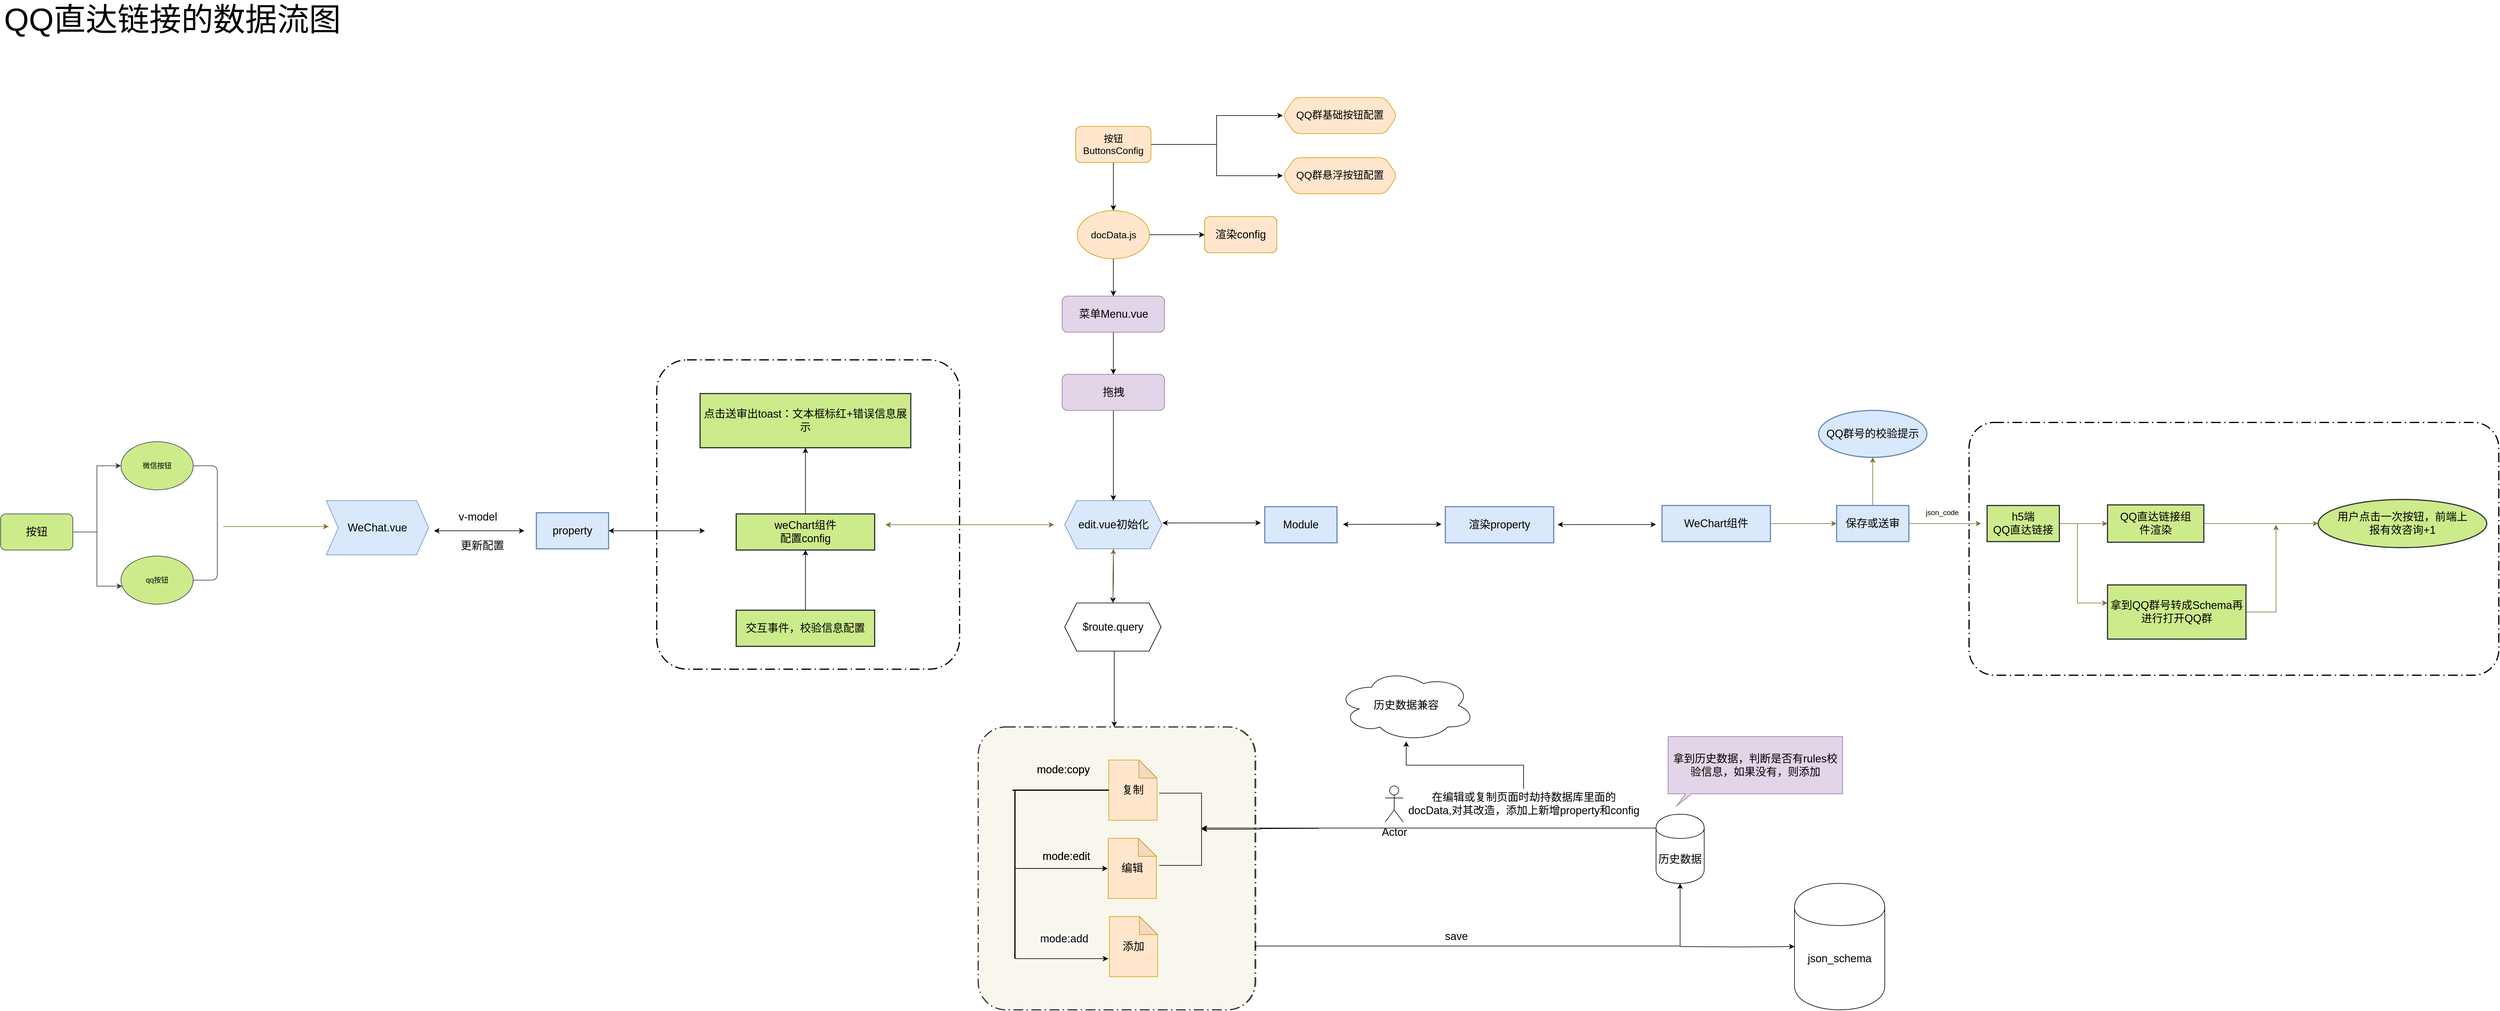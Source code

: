 <mxfile version="14.2.9" type="github">
  <diagram id="C5RBs43oDa-KdzZeNtuy" name="Page-1">
    <mxGraphModel dx="4188" dy="1780" grid="1" gridSize="10" guides="1" tooltips="1" connect="1" arrows="1" fold="1" page="1" pageScale="1" pageWidth="827" pageHeight="1169" math="0" shadow="0">
      <root>
        <mxCell id="WIyWlLk6GJQsqaUBKTNV-0" />
        <mxCell id="WIyWlLk6GJQsqaUBKTNV-1" parent="WIyWlLk6GJQsqaUBKTNV-0" />
        <mxCell id="8bZSMwI0g8y9zJHtoblz-170" value="" style="rounded=1;arcSize=10;dashed=1;dashPattern=8 3 1 3;strokeWidth=2;fontSize=18;fillColor=none;" vertex="1" parent="WIyWlLk6GJQsqaUBKTNV-1">
          <mxGeometry x="2060" y="780" width="880" height="420" as="geometry" />
        </mxCell>
        <mxCell id="8bZSMwI0g8y9zJHtoblz-149" value="" style="rounded=1;arcSize=10;dashed=1;dashPattern=8 3 1 3;strokeWidth=2;fontSize=18;fillColor=none;" vertex="1" parent="WIyWlLk6GJQsqaUBKTNV-1">
          <mxGeometry x="-120" y="676" width="503.06" height="514" as="geometry" />
        </mxCell>
        <mxCell id="8bZSMwI0g8y9zJHtoblz-0" value="" style="rounded=1;arcSize=10;dashed=1;strokeColor=#666666;fillColor=#f5f5f5;dashPattern=8 3 1 3;strokeWidth=2;fontSize=18;fontColor=#333333;" vertex="1" parent="WIyWlLk6GJQsqaUBKTNV-1">
          <mxGeometry x="415" y="1286" width="460" height="470" as="geometry" />
        </mxCell>
        <mxCell id="8bZSMwI0g8y9zJHtoblz-2" value="" style="edgeStyle=orthogonalEdgeStyle;rounded=0;orthogonalLoop=1;jettySize=auto;html=1;" edge="1" parent="WIyWlLk6GJQsqaUBKTNV-1" source="8bZSMwI0g8y9zJHtoblz-7" target="8bZSMwI0g8y9zJHtoblz-33">
          <mxGeometry relative="1" as="geometry" />
        </mxCell>
        <mxCell id="8bZSMwI0g8y9zJHtoblz-3" value="" style="edgeStyle=orthogonalEdgeStyle;rounded=0;orthogonalLoop=1;jettySize=auto;html=1;" edge="1" parent="WIyWlLk6GJQsqaUBKTNV-1" source="8bZSMwI0g8y9zJHtoblz-8" target="8bZSMwI0g8y9zJHtoblz-34">
          <mxGeometry relative="1" as="geometry" />
        </mxCell>
        <mxCell id="8bZSMwI0g8y9zJHtoblz-4" value="" style="rounded=1;arcSize=10;dashed=1;strokeColor=#36393d;fillColor=#f9f7ed;dashPattern=8 3 1 3;strokeWidth=2;fontSize=18;" vertex="1" parent="WIyWlLk6GJQsqaUBKTNV-1">
          <mxGeometry x="414" y="1286" width="460" height="470" as="geometry" />
        </mxCell>
        <mxCell id="8bZSMwI0g8y9zJHtoblz-5" value="" style="edgeStyle=orthogonalEdgeStyle;rounded=0;orthogonalLoop=1;jettySize=auto;html=1;fontSize=18;" edge="1" parent="WIyWlLk6GJQsqaUBKTNV-1" source="8bZSMwI0g8y9zJHtoblz-7" target="8bZSMwI0g8y9zJHtoblz-72">
          <mxGeometry relative="1" as="geometry" />
        </mxCell>
        <mxCell id="8bZSMwI0g8y9zJHtoblz-6" value="" style="edgeStyle=orthogonalEdgeStyle;rounded=0;orthogonalLoop=1;jettySize=auto;html=1;fontSize=18;" edge="1" parent="WIyWlLk6GJQsqaUBKTNV-1" source="8bZSMwI0g8y9zJHtoblz-8" target="8bZSMwI0g8y9zJHtoblz-73">
          <mxGeometry relative="1" as="geometry" />
        </mxCell>
        <mxCell id="8bZSMwI0g8y9zJHtoblz-7" value="&lt;font style=&quot;font-size: 16px&quot;&gt;docData.js&lt;/font&gt;" style="ellipse;whiteSpace=wrap;html=1;fillColor=#ffe6cc;strokeColor=#d79b00;" vertex="1" parent="WIyWlLk6GJQsqaUBKTNV-1">
          <mxGeometry x="578.5" y="428" width="120" height="80" as="geometry" />
        </mxCell>
        <mxCell id="8bZSMwI0g8y9zJHtoblz-8" value="&lt;font style=&quot;font-size: 16px&quot;&gt;docData.js&lt;/font&gt;" style="ellipse;whiteSpace=wrap;html=1;fillColor=#ffe6cc;strokeColor=#d79b00;" vertex="1" parent="WIyWlLk6GJQsqaUBKTNV-1">
          <mxGeometry x="578.5" y="428" width="120" height="80" as="geometry" />
        </mxCell>
        <mxCell id="8bZSMwI0g8y9zJHtoblz-13" value="" style="edgeStyle=orthogonalEdgeStyle;rounded=0;orthogonalLoop=1;jettySize=auto;html=1;" edge="1" parent="WIyWlLk6GJQsqaUBKTNV-1" source="8bZSMwI0g8y9zJHtoblz-15" target="8bZSMwI0g8y9zJHtoblz-7">
          <mxGeometry relative="1" as="geometry" />
        </mxCell>
        <mxCell id="8bZSMwI0g8y9zJHtoblz-14" value="" style="edgeStyle=orthogonalEdgeStyle;rounded=0;orthogonalLoop=1;jettySize=auto;html=1;" edge="1" parent="WIyWlLk6GJQsqaUBKTNV-1" source="8bZSMwI0g8y9zJHtoblz-16" target="8bZSMwI0g8y9zJHtoblz-8">
          <mxGeometry relative="1" as="geometry" />
        </mxCell>
        <mxCell id="8bZSMwI0g8y9zJHtoblz-15" value="&lt;font style=&quot;font-size: 16px&quot;&gt;按钮ButtonsConfig&lt;/font&gt;" style="rounded=1;whiteSpace=wrap;html=1;fillColor=#f5f5f5;strokeColor=#666666;fontColor=#333333;" vertex="1" parent="WIyWlLk6GJQsqaUBKTNV-1">
          <mxGeometry x="576" y="288" width="125" height="60" as="geometry" />
        </mxCell>
        <mxCell id="8bZSMwI0g8y9zJHtoblz-117" value="" style="edgeStyle=orthogonalEdgeStyle;rounded=0;orthogonalLoop=1;jettySize=auto;html=1;" edge="1" parent="WIyWlLk6GJQsqaUBKTNV-1" source="8bZSMwI0g8y9zJHtoblz-16" target="8bZSMwI0g8y9zJHtoblz-116">
          <mxGeometry relative="1" as="geometry">
            <Array as="points">
              <mxPoint x="810" y="318" />
              <mxPoint x="810" y="270" />
            </Array>
          </mxGeometry>
        </mxCell>
        <mxCell id="8bZSMwI0g8y9zJHtoblz-124" value="" style="edgeStyle=orthogonalEdgeStyle;rounded=0;orthogonalLoop=1;jettySize=auto;html=1;" edge="1" parent="WIyWlLk6GJQsqaUBKTNV-1" source="8bZSMwI0g8y9zJHtoblz-16">
          <mxGeometry relative="1" as="geometry">
            <mxPoint x="920" y="370" as="targetPoint" />
            <Array as="points">
              <mxPoint x="810" y="318" />
              <mxPoint x="810" y="370" />
            </Array>
          </mxGeometry>
        </mxCell>
        <mxCell id="8bZSMwI0g8y9zJHtoblz-16" value="&lt;font style=&quot;font-size: 16px&quot;&gt;按钮ButtonsConfig&lt;/font&gt;" style="rounded=1;whiteSpace=wrap;html=1;fillColor=#ffe6cc;strokeColor=#d79b00;" vertex="1" parent="WIyWlLk6GJQsqaUBKTNV-1">
          <mxGeometry x="576" y="288" width="125" height="60" as="geometry" />
        </mxCell>
        <mxCell id="8bZSMwI0g8y9zJHtoblz-31" value="" style="edgeStyle=orthogonalEdgeStyle;rounded=0;orthogonalLoop=1;jettySize=auto;html=1;fontSize=18;" edge="1" parent="WIyWlLk6GJQsqaUBKTNV-1" source="8bZSMwI0g8y9zJHtoblz-33">
          <mxGeometry relative="1" as="geometry">
            <mxPoint x="638.5" y="700" as="targetPoint" />
          </mxGeometry>
        </mxCell>
        <mxCell id="8bZSMwI0g8y9zJHtoblz-32" value="" style="edgeStyle=orthogonalEdgeStyle;rounded=0;orthogonalLoop=1;jettySize=auto;html=1;fontSize=18;" edge="1" parent="WIyWlLk6GJQsqaUBKTNV-1" source="8bZSMwI0g8y9zJHtoblz-34">
          <mxGeometry relative="1" as="geometry">
            <mxPoint x="638.5" y="700" as="targetPoint" />
          </mxGeometry>
        </mxCell>
        <mxCell id="8bZSMwI0g8y9zJHtoblz-33" value="&lt;font style=&quot;font-size: 18px&quot;&gt;菜单Menu.vue&lt;/font&gt;" style="rounded=1;whiteSpace=wrap;html=1;fillColor=#dae8fc;strokeColor=#6c8ebf;" vertex="1" parent="WIyWlLk6GJQsqaUBKTNV-1">
          <mxGeometry x="553.5" y="570" width="170" height="60" as="geometry" />
        </mxCell>
        <mxCell id="8bZSMwI0g8y9zJHtoblz-34" value="&lt;font style=&quot;font-size: 18px&quot;&gt;菜单Menu.vue&lt;/font&gt;" style="rounded=1;whiteSpace=wrap;html=1;fillColor=#e1d5e7;strokeColor=#9673a6;" vertex="1" parent="WIyWlLk6GJQsqaUBKTNV-1">
          <mxGeometry x="553.5" y="570" width="170" height="60" as="geometry" />
        </mxCell>
        <mxCell id="8bZSMwI0g8y9zJHtoblz-37" value="" style="edgeStyle=orthogonalEdgeStyle;rounded=0;orthogonalLoop=1;jettySize=auto;html=1;fontSize=18;" edge="1" parent="WIyWlLk6GJQsqaUBKTNV-1" source="8bZSMwI0g8y9zJHtoblz-39" target="8bZSMwI0g8y9zJHtoblz-45">
          <mxGeometry relative="1" as="geometry" />
        </mxCell>
        <mxCell id="8bZSMwI0g8y9zJHtoblz-38" value="" style="edgeStyle=orthogonalEdgeStyle;rounded=0;orthogonalLoop=1;jettySize=auto;html=1;fontSize=18;" edge="1" parent="WIyWlLk6GJQsqaUBKTNV-1" source="8bZSMwI0g8y9zJHtoblz-40" target="8bZSMwI0g8y9zJHtoblz-46">
          <mxGeometry relative="1" as="geometry" />
        </mxCell>
        <mxCell id="8bZSMwI0g8y9zJHtoblz-39" value="edit.vue初始化" style="shape=hexagon;perimeter=hexagonPerimeter2;whiteSpace=wrap;html=1;fixedSize=1;fontSize=18;fillColor=#d5e8d4;strokeColor=#82b366;" vertex="1" parent="WIyWlLk6GJQsqaUBKTNV-1">
          <mxGeometry x="557.75" y="910" width="161.5" height="80" as="geometry" />
        </mxCell>
        <mxCell id="8bZSMwI0g8y9zJHtoblz-41" value="复制" style="shape=note;whiteSpace=wrap;html=1;backgroundOutline=1;darkOpacity=0.05;fontSize=18;" vertex="1" parent="WIyWlLk6GJQsqaUBKTNV-1">
          <mxGeometry x="631" y="1341" width="80" height="100" as="geometry" />
        </mxCell>
        <mxCell id="8bZSMwI0g8y9zJHtoblz-42" value="复制" style="shape=note;whiteSpace=wrap;html=1;backgroundOutline=1;darkOpacity=0.05;fontSize=18;fillColor=#ffe6cc;strokeColor=#d79b00;" vertex="1" parent="WIyWlLk6GJQsqaUBKTNV-1">
          <mxGeometry x="631" y="1341" width="80" height="100" as="geometry" />
        </mxCell>
        <mxCell id="8bZSMwI0g8y9zJHtoblz-44" value="" style="edgeStyle=orthogonalEdgeStyle;rounded=0;orthogonalLoop=1;jettySize=auto;html=1;fontSize=18;" edge="1" parent="WIyWlLk6GJQsqaUBKTNV-1" source="8bZSMwI0g8y9zJHtoblz-46" target="8bZSMwI0g8y9zJHtoblz-4">
          <mxGeometry relative="1" as="geometry">
            <Array as="points">
              <mxPoint x="640" y="1230" />
              <mxPoint x="640" y="1230" />
            </Array>
          </mxGeometry>
        </mxCell>
        <mxCell id="8bZSMwI0g8y9zJHtoblz-45" value="$route.query" style="shape=hexagon;perimeter=hexagonPerimeter2;whiteSpace=wrap;html=1;fixedSize=1;fontSize=18;" vertex="1" parent="WIyWlLk6GJQsqaUBKTNV-1">
          <mxGeometry x="557.75" y="1080" width="160" height="80" as="geometry" />
        </mxCell>
        <mxCell id="8bZSMwI0g8y9zJHtoblz-147" value="" style="edgeStyle=orthogonalEdgeStyle;rounded=0;orthogonalLoop=1;jettySize=auto;html=1;strokeColor=#857135;" edge="1" parent="WIyWlLk6GJQsqaUBKTNV-1" source="8bZSMwI0g8y9zJHtoblz-46" target="8bZSMwI0g8y9zJHtoblz-40">
          <mxGeometry relative="1" as="geometry" />
        </mxCell>
        <mxCell id="8bZSMwI0g8y9zJHtoblz-46" value="$route.query" style="shape=hexagon;perimeter=hexagonPerimeter2;whiteSpace=wrap;html=1;fixedSize=1;fontSize=18;" vertex="1" parent="WIyWlLk6GJQsqaUBKTNV-1">
          <mxGeometry x="557.75" y="1080" width="160" height="80" as="geometry" />
        </mxCell>
        <mxCell id="8bZSMwI0g8y9zJHtoblz-47" value="mode:copy" style="text;html=1;align=center;verticalAlign=middle;resizable=0;points=[];autosize=1;fontSize=18;" vertex="1" parent="WIyWlLk6GJQsqaUBKTNV-1">
          <mxGeometry x="505" y="1342" width="100" height="30" as="geometry" />
        </mxCell>
        <mxCell id="8bZSMwI0g8y9zJHtoblz-48" value="mode:copy" style="text;html=1;align=center;verticalAlign=middle;resizable=0;points=[];autosize=1;fontSize=18;" vertex="1" parent="WIyWlLk6GJQsqaUBKTNV-1">
          <mxGeometry x="505" y="1342" width="100" height="30" as="geometry" />
        </mxCell>
        <mxCell id="8bZSMwI0g8y9zJHtoblz-49" value="" style="edgeStyle=orthogonalEdgeStyle;rounded=0;orthogonalLoop=1;jettySize=auto;html=1;fontSize=18;exitX=0.813;exitY=0;exitDx=0;exitDy=0;exitPerimeter=0;" edge="1" parent="WIyWlLk6GJQsqaUBKTNV-1">
          <mxGeometry relative="1" as="geometry">
            <mxPoint x="474" y="1521.08" as="sourcePoint" />
            <mxPoint x="629" y="1521.143" as="targetPoint" />
            <Array as="points">
              <mxPoint x="509" y="1521" />
              <mxPoint x="509" y="1521" />
            </Array>
          </mxGeometry>
        </mxCell>
        <mxCell id="8bZSMwI0g8y9zJHtoblz-50" value="" style="edgeStyle=orthogonalEdgeStyle;rounded=0;orthogonalLoop=1;jettySize=auto;html=1;fontSize=18;exitX=0.813;exitY=0;exitDx=0;exitDy=0;exitPerimeter=0;" edge="1" parent="WIyWlLk6GJQsqaUBKTNV-1">
          <mxGeometry relative="1" as="geometry">
            <mxPoint x="474" y="1521.08" as="sourcePoint" />
            <mxPoint x="629" y="1521.143" as="targetPoint" />
            <Array as="points">
              <mxPoint x="509" y="1521" />
              <mxPoint x="509" y="1521" />
            </Array>
          </mxGeometry>
        </mxCell>
        <mxCell id="8bZSMwI0g8y9zJHtoblz-51" value="" style="line;strokeWidth=2;direction=south;html=1;fontSize=18;" vertex="1" parent="WIyWlLk6GJQsqaUBKTNV-1">
          <mxGeometry x="470" y="1391" width="10" height="280" as="geometry" />
        </mxCell>
        <mxCell id="8bZSMwI0g8y9zJHtoblz-52" value="" style="line;strokeWidth=2;direction=south;html=1;fontSize=18;" vertex="1" parent="WIyWlLk6GJQsqaUBKTNV-1">
          <mxGeometry x="470" y="1391" width="10" height="280" as="geometry" />
        </mxCell>
        <mxCell id="8bZSMwI0g8y9zJHtoblz-53" value="mode:edit" style="text;html=1;align=center;verticalAlign=middle;resizable=0;points=[];autosize=1;fontSize=18;" vertex="1" parent="WIyWlLk6GJQsqaUBKTNV-1">
          <mxGeometry x="515" y="1486" width="90" height="30" as="geometry" />
        </mxCell>
        <mxCell id="8bZSMwI0g8y9zJHtoblz-54" value="mode:edit" style="text;html=1;align=center;verticalAlign=middle;resizable=0;points=[];autosize=1;fontSize=18;" vertex="1" parent="WIyWlLk6GJQsqaUBKTNV-1">
          <mxGeometry x="515" y="1486" width="90" height="30" as="geometry" />
        </mxCell>
        <mxCell id="8bZSMwI0g8y9zJHtoblz-55" value="编辑" style="shape=note;whiteSpace=wrap;html=1;backgroundOutline=1;darkOpacity=0.05;fontSize=18;" vertex="1" parent="WIyWlLk6GJQsqaUBKTNV-1">
          <mxGeometry x="630" y="1471" width="80" height="100" as="geometry" />
        </mxCell>
        <mxCell id="8bZSMwI0g8y9zJHtoblz-56" value="编辑" style="shape=note;whiteSpace=wrap;html=1;backgroundOutline=1;darkOpacity=0.05;fontSize=18;fillColor=#ffe6cc;strokeColor=#d79b00;" vertex="1" parent="WIyWlLk6GJQsqaUBKTNV-1">
          <mxGeometry x="630" y="1471" width="80" height="100" as="geometry" />
        </mxCell>
        <mxCell id="8bZSMwI0g8y9zJHtoblz-57" value="添加" style="shape=note;whiteSpace=wrap;html=1;backgroundOutline=1;darkOpacity=0.05;fontSize=18;" vertex="1" parent="WIyWlLk6GJQsqaUBKTNV-1">
          <mxGeometry x="632" y="1601" width="80" height="100" as="geometry" />
        </mxCell>
        <mxCell id="8bZSMwI0g8y9zJHtoblz-58" value="添加" style="shape=note;whiteSpace=wrap;html=1;backgroundOutline=1;darkOpacity=0.05;fontSize=18;fillColor=#ffe6cc;strokeColor=#d79b00;" vertex="1" parent="WIyWlLk6GJQsqaUBKTNV-1">
          <mxGeometry x="632" y="1601" width="80" height="100" as="geometry" />
        </mxCell>
        <mxCell id="8bZSMwI0g8y9zJHtoblz-59" value="" style="edgeStyle=orthogonalEdgeStyle;rounded=0;orthogonalLoop=1;jettySize=auto;html=1;fontSize=18;exitX=0.813;exitY=0;exitDx=0;exitDy=0;exitPerimeter=0;" edge="1" parent="WIyWlLk6GJQsqaUBKTNV-1">
          <mxGeometry relative="1" as="geometry">
            <mxPoint x="475" y="1671.0" as="sourcePoint" />
            <mxPoint x="630" y="1671.063" as="targetPoint" />
            <Array as="points">
              <mxPoint x="510" y="1670.92" />
              <mxPoint x="510" y="1670.92" />
            </Array>
          </mxGeometry>
        </mxCell>
        <mxCell id="8bZSMwI0g8y9zJHtoblz-60" value="" style="edgeStyle=orthogonalEdgeStyle;rounded=0;orthogonalLoop=1;jettySize=auto;html=1;fontSize=18;exitX=0.813;exitY=0;exitDx=0;exitDy=0;exitPerimeter=0;" edge="1" parent="WIyWlLk6GJQsqaUBKTNV-1">
          <mxGeometry relative="1" as="geometry">
            <mxPoint x="475" y="1671.0" as="sourcePoint" />
            <mxPoint x="630" y="1671.063" as="targetPoint" />
            <Array as="points">
              <mxPoint x="510" y="1670.92" />
              <mxPoint x="510" y="1670.92" />
            </Array>
          </mxGeometry>
        </mxCell>
        <mxCell id="8bZSMwI0g8y9zJHtoblz-61" value="&lt;meta charset=&quot;utf-8&quot;&gt;&lt;span style=&quot;color: rgb(0, 0, 0); font-family: helvetica; font-size: 18px; font-style: normal; font-weight: 400; letter-spacing: normal; text-align: center; text-indent: 0px; text-transform: none; word-spacing: 0px; background-color: rgb(248, 249, 250); display: inline; float: none;&quot;&gt;mode:add&lt;/span&gt;" style="text;whiteSpace=wrap;html=1;fontSize=18;" vertex="1" parent="WIyWlLk6GJQsqaUBKTNV-1">
          <mxGeometry x="515" y="1621" width="110" height="40" as="geometry" />
        </mxCell>
        <mxCell id="8bZSMwI0g8y9zJHtoblz-62" value="&lt;meta charset=&quot;utf-8&quot;&gt;&lt;span style=&quot;color: rgb(0, 0, 0); font-family: helvetica; font-size: 18px; font-style: normal; font-weight: 400; letter-spacing: normal; text-align: center; text-indent: 0px; text-transform: none; word-spacing: 0px; background-color: rgb(248, 249, 250); display: inline; float: none;&quot;&gt;mode:add&lt;/span&gt;" style="text;whiteSpace=wrap;html=1;fontSize=18;" vertex="1" parent="WIyWlLk6GJQsqaUBKTNV-1">
          <mxGeometry x="515" y="1621" width="110" height="40" as="geometry" />
        </mxCell>
        <mxCell id="8bZSMwI0g8y9zJHtoblz-63" value="" style="shape=partialRectangle;whiteSpace=wrap;html=1;bottom=1;right=1;left=1;top=0;fillColor=none;routingCenterX=-0.5;fontSize=18;direction=north;" vertex="1" parent="WIyWlLk6GJQsqaUBKTNV-1">
          <mxGeometry x="715" y="1396" width="70" height="120" as="geometry" />
        </mxCell>
        <mxCell id="8bZSMwI0g8y9zJHtoblz-64" value="" style="shape=partialRectangle;whiteSpace=wrap;html=1;bottom=1;right=1;left=1;top=0;fillColor=none;routingCenterX=-0.5;fontSize=18;direction=north;" vertex="1" parent="WIyWlLk6GJQsqaUBKTNV-1">
          <mxGeometry x="715" y="1396" width="70" height="120" as="geometry" />
        </mxCell>
        <mxCell id="8bZSMwI0g8y9zJHtoblz-65" value="" style="edgeStyle=orthogonalEdgeStyle;rounded=0;orthogonalLoop=1;jettySize=auto;html=1;fontSize=18;" edge="1" parent="WIyWlLk6GJQsqaUBKTNV-1" source="8bZSMwI0g8y9zJHtoblz-67" target="8bZSMwI0g8y9zJHtoblz-63">
          <mxGeometry relative="1" as="geometry">
            <Array as="points">
              <mxPoint x="1260" y="1454" />
              <mxPoint x="1260" y="1454" />
            </Array>
          </mxGeometry>
        </mxCell>
        <mxCell id="8bZSMwI0g8y9zJHtoblz-66" value="" style="edgeStyle=orthogonalEdgeStyle;rounded=0;orthogonalLoop=1;jettySize=auto;html=1;fontSize=18;" edge="1" parent="WIyWlLk6GJQsqaUBKTNV-1" target="8bZSMwI0g8y9zJHtoblz-64">
          <mxGeometry relative="1" as="geometry">
            <mxPoint x="980" y="1454.5" as="sourcePoint" />
          </mxGeometry>
        </mxCell>
        <mxCell id="8bZSMwI0g8y9zJHtoblz-67" value="历史数据" style="shape=cylinder;whiteSpace=wrap;html=1;boundedLbl=1;backgroundOutline=1;fontSize=18;fillColor=none;" vertex="1" parent="WIyWlLk6GJQsqaUBKTNV-1">
          <mxGeometry x="1540" y="1431" width="80" height="115" as="geometry" />
        </mxCell>
        <mxCell id="8bZSMwI0g8y9zJHtoblz-68" value="" style="edgeStyle=orthogonalEdgeStyle;rounded=0;orthogonalLoop=1;jettySize=auto;html=1;fontSize=18;entryX=0.5;entryY=0;entryDx=0;entryDy=0;" edge="1" parent="WIyWlLk6GJQsqaUBKTNV-1" source="8bZSMwI0g8y9zJHtoblz-70" target="8bZSMwI0g8y9zJHtoblz-39">
          <mxGeometry relative="1" as="geometry">
            <mxPoint x="638.5" y="840" as="targetPoint" />
          </mxGeometry>
        </mxCell>
        <mxCell id="8bZSMwI0g8y9zJHtoblz-69" value="" style="edgeStyle=orthogonalEdgeStyle;rounded=0;orthogonalLoop=1;jettySize=auto;html=1;fontSize=18;entryX=0.5;entryY=0;entryDx=0;entryDy=0;" edge="1" parent="WIyWlLk6GJQsqaUBKTNV-1" source="8bZSMwI0g8y9zJHtoblz-71" target="8bZSMwI0g8y9zJHtoblz-40">
          <mxGeometry relative="1" as="geometry">
            <mxPoint x="638.5" y="840" as="targetPoint" />
          </mxGeometry>
        </mxCell>
        <mxCell id="8bZSMwI0g8y9zJHtoblz-70" value="&lt;span style=&quot;font-size: 18px&quot;&gt;拖拽&lt;/span&gt;" style="rounded=1;whiteSpace=wrap;html=1;fillColor=#dae8fc;strokeColor=#6c8ebf;" vertex="1" parent="WIyWlLk6GJQsqaUBKTNV-1">
          <mxGeometry x="553.5" y="700" width="170" height="60" as="geometry" />
        </mxCell>
        <mxCell id="8bZSMwI0g8y9zJHtoblz-71" value="&lt;span style=&quot;font-size: 18px&quot;&gt;拖拽&lt;/span&gt;" style="rounded=1;whiteSpace=wrap;html=1;fillColor=#e1d5e7;strokeColor=#9673a6;" vertex="1" parent="WIyWlLk6GJQsqaUBKTNV-1">
          <mxGeometry x="553.5" y="700" width="170" height="60" as="geometry" />
        </mxCell>
        <mxCell id="8bZSMwI0g8y9zJHtoblz-72" value="渲染config" style="rounded=1;whiteSpace=wrap;html=1;fontSize=18;" vertex="1" parent="WIyWlLk6GJQsqaUBKTNV-1">
          <mxGeometry x="790" y="438" width="120" height="60" as="geometry" />
        </mxCell>
        <mxCell id="8bZSMwI0g8y9zJHtoblz-73" value="渲染config" style="rounded=1;whiteSpace=wrap;html=1;fontSize=18;fillColor=#ffe6cc;strokeColor=#d79b00;" vertex="1" parent="WIyWlLk6GJQsqaUBKTNV-1">
          <mxGeometry x="790" y="438" width="120" height="60" as="geometry" />
        </mxCell>
        <mxCell id="8bZSMwI0g8y9zJHtoblz-74" value="" style="edgeStyle=orthogonalEdgeStyle;rounded=0;orthogonalLoop=1;jettySize=auto;html=1;fontSize=18;" edge="1" parent="WIyWlLk6GJQsqaUBKTNV-1" target="8bZSMwI0g8y9zJHtoblz-76">
          <mxGeometry relative="1" as="geometry">
            <mxPoint x="1580" y="1651" as="sourcePoint" />
          </mxGeometry>
        </mxCell>
        <mxCell id="8bZSMwI0g8y9zJHtoblz-75" value="save" style="text;html=1;align=center;verticalAlign=middle;resizable=0;points=[];autosize=1;fontSize=18;" vertex="1" parent="WIyWlLk6GJQsqaUBKTNV-1">
          <mxGeometry x="1183" y="1619" width="50" height="30" as="geometry" />
        </mxCell>
        <mxCell id="8bZSMwI0g8y9zJHtoblz-76" value="json_schema" style="shape=cylinder;whiteSpace=wrap;html=1;boundedLbl=1;backgroundOutline=1;fontSize=18;" vertex="1" parent="WIyWlLk6GJQsqaUBKTNV-1">
          <mxGeometry x="1770" y="1546" width="150" height="210" as="geometry" />
        </mxCell>
        <mxCell id="8bZSMwI0g8y9zJHtoblz-78" style="edgeStyle=orthogonalEdgeStyle;rounded=0;orthogonalLoop=1;jettySize=auto;html=1;fontSize=18;exitX=1.002;exitY=0.781;exitDx=0;exitDy=0;exitPerimeter=0;" edge="1" parent="WIyWlLk6GJQsqaUBKTNV-1" source="8bZSMwI0g8y9zJHtoblz-4" target="8bZSMwI0g8y9zJHtoblz-67">
          <mxGeometry relative="1" as="geometry">
            <mxPoint x="1630" y="1537" as="targetPoint" />
            <mxPoint x="1260" y="1650" as="sourcePoint" />
            <Array as="points">
              <mxPoint x="1580" y="1650" />
            </Array>
          </mxGeometry>
        </mxCell>
        <mxCell id="8bZSMwI0g8y9zJHtoblz-79" value="property" style="whiteSpace=wrap;html=1;fontSize=18;strokeColor=#6c8ebf;strokeWidth=2;fillColor=#dae8fc;" vertex="1" parent="WIyWlLk6GJQsqaUBKTNV-1">
          <mxGeometry x="-320" y="930" width="120" height="60" as="geometry" />
        </mxCell>
        <mxCell id="8bZSMwI0g8y9zJHtoblz-80" value="" style="line;strokeWidth=2;html=1;fontSize=18;" vertex="1" parent="WIyWlLk6GJQsqaUBKTNV-1">
          <mxGeometry x="471" y="1386" width="160" height="10" as="geometry" />
        </mxCell>
        <mxCell id="8bZSMwI0g8y9zJHtoblz-81" value="" style="line;strokeWidth=2;html=1;fontSize=18;" vertex="1" parent="WIyWlLk6GJQsqaUBKTNV-1">
          <mxGeometry x="471" y="1386" width="160" height="10" as="geometry" />
        </mxCell>
        <mxCell id="8bZSMwI0g8y9zJHtoblz-85" value="&amp;nbsp; &amp;nbsp;v-model" style="text;html=1;align=center;verticalAlign=middle;resizable=0;points=[];autosize=1;fontSize=18;" vertex="1" parent="WIyWlLk6GJQsqaUBKTNV-1">
          <mxGeometry x="-470" y="922" width="90" height="30" as="geometry" />
        </mxCell>
        <mxCell id="8bZSMwI0g8y9zJHtoblz-86" value="" style="endArrow=classic;startArrow=classic;html=1;fontSize=18;" edge="1" parent="WIyWlLk6GJQsqaUBKTNV-1">
          <mxGeometry width="50" height="50" relative="1" as="geometry">
            <mxPoint x="-490.0" y="960" as="sourcePoint" />
            <mxPoint x="-340.0" y="960" as="targetPoint" />
          </mxGeometry>
        </mxCell>
        <mxCell id="8bZSMwI0g8y9zJHtoblz-87" value="更新配置" style="text;html=1;align=center;verticalAlign=middle;resizable=0;points=[];autosize=1;fontSize=18;" vertex="1" parent="WIyWlLk6GJQsqaUBKTNV-1">
          <mxGeometry x="-455" y="970" width="90" height="30" as="geometry" />
        </mxCell>
        <mxCell id="8bZSMwI0g8y9zJHtoblz-94" value="" style="edgeStyle=orthogonalEdgeStyle;rounded=0;orthogonalLoop=1;jettySize=auto;html=1;fontSize=18;" edge="1" parent="WIyWlLk6GJQsqaUBKTNV-1" source="8bZSMwI0g8y9zJHtoblz-95" target="8bZSMwI0g8y9zJHtoblz-101">
          <mxGeometry relative="1" as="geometry" />
        </mxCell>
        <mxCell id="8bZSMwI0g8y9zJHtoblz-95" value="weChart组件&lt;br&gt;配置config" style="whiteSpace=wrap;html=1;fontSize=18;strokeColor=#36393d;strokeWidth=2;fillColor=#cdeb8b;" vertex="1" parent="WIyWlLk6GJQsqaUBKTNV-1">
          <mxGeometry x="12" y="932" width="230" height="60" as="geometry" />
        </mxCell>
        <mxCell id="8bZSMwI0g8y9zJHtoblz-96" value="" style="endArrow=classic;startArrow=classic;html=1;fontSize=18;" edge="1" parent="WIyWlLk6GJQsqaUBKTNV-1">
          <mxGeometry width="50" height="50" relative="1" as="geometry">
            <mxPoint x="-200.0" y="960" as="sourcePoint" />
            <mxPoint x="-40.0" y="960" as="targetPoint" />
            <Array as="points">
              <mxPoint x="-150" y="960" />
            </Array>
          </mxGeometry>
        </mxCell>
        <mxCell id="8bZSMwI0g8y9zJHtoblz-98" value="Module" style="whiteSpace=wrap;html=1;fontSize=18;strokeColor=#6c8ebf;strokeWidth=2;fillColor=#dae8fc;" vertex="1" parent="WIyWlLk6GJQsqaUBKTNV-1">
          <mxGeometry x="890" y="920" width="120" height="60" as="geometry" />
        </mxCell>
        <mxCell id="8bZSMwI0g8y9zJHtoblz-99" value="" style="endArrow=classic;startArrow=classic;html=1;fontSize=18;" edge="1" parent="WIyWlLk6GJQsqaUBKTNV-1">
          <mxGeometry width="50" height="50" relative="1" as="geometry">
            <mxPoint x="720" y="946.99" as="sourcePoint" />
            <mxPoint x="883.5" y="946.82" as="targetPoint" />
          </mxGeometry>
        </mxCell>
        <mxCell id="8bZSMwI0g8y9zJHtoblz-100" value="渲染property" style="whiteSpace=wrap;html=1;fontSize=18;strokeColor=#6c8ebf;strokeWidth=2;fillColor=#dae8fc;" vertex="1" parent="WIyWlLk6GJQsqaUBKTNV-1">
          <mxGeometry x="1190" y="920" width="180" height="60" as="geometry" />
        </mxCell>
        <mxCell id="8bZSMwI0g8y9zJHtoblz-101" value="点击送审出toast：文本框标红+错误信息展示" style="whiteSpace=wrap;html=1;fontSize=18;strokeColor=#36393d;strokeWidth=2;fillColor=#cdeb8b;" vertex="1" parent="WIyWlLk6GJQsqaUBKTNV-1">
          <mxGeometry x="-48" y="732" width="350" height="90" as="geometry" />
        </mxCell>
        <mxCell id="8bZSMwI0g8y9zJHtoblz-102" value="" style="edgeStyle=orthogonalEdgeStyle;rounded=0;orthogonalLoop=1;jettySize=auto;html=1;fontSize=18;" edge="1" parent="WIyWlLk6GJQsqaUBKTNV-1" source="8bZSMwI0g8y9zJHtoblz-103" target="8bZSMwI0g8y9zJHtoblz-95">
          <mxGeometry relative="1" as="geometry" />
        </mxCell>
        <mxCell id="8bZSMwI0g8y9zJHtoblz-103" value="交互事件，校验信息配置" style="whiteSpace=wrap;html=1;fontSize=18;strokeColor=#36393d;strokeWidth=2;fillColor=#cdeb8b;" vertex="1" parent="WIyWlLk6GJQsqaUBKTNV-1">
          <mxGeometry x="12" y="1092" width="230" height="60" as="geometry" />
        </mxCell>
        <mxCell id="8bZSMwI0g8y9zJHtoblz-106" value="拿到历史数据，判断是否有rules校验信息，如果没有，则添加" style="shape=callout;whiteSpace=wrap;html=1;perimeter=calloutPerimeter;fontSize=18;position2=0.05;size=20;position=0.1;base=10;fillColor=#e1d5e7;strokeColor=#9673a6;" vertex="1" parent="WIyWlLk6GJQsqaUBKTNV-1">
          <mxGeometry x="1560" y="1302" width="290" height="115" as="geometry" />
        </mxCell>
        <mxCell id="8bZSMwI0g8y9zJHtoblz-107" value="" style="endArrow=classic;startArrow=classic;html=1;fontSize=18;" edge="1" parent="WIyWlLk6GJQsqaUBKTNV-1">
          <mxGeometry width="50" height="50" relative="1" as="geometry">
            <mxPoint x="1020" y="949.34" as="sourcePoint" />
            <mxPoint x="1183.5" y="949.17" as="targetPoint" />
          </mxGeometry>
        </mxCell>
        <mxCell id="8bZSMwI0g8y9zJHtoblz-166" value="" style="edgeStyle=orthogonalEdgeStyle;rounded=0;orthogonalLoop=1;jettySize=auto;html=1;strokeColor=#857135;" edge="1" parent="WIyWlLk6GJQsqaUBKTNV-1" source="8bZSMwI0g8y9zJHtoblz-108" target="8bZSMwI0g8y9zJHtoblz-165">
          <mxGeometry relative="1" as="geometry" />
        </mxCell>
        <mxCell id="8bZSMwI0g8y9zJHtoblz-108" value="WeChart组件" style="whiteSpace=wrap;html=1;fontSize=18;strokeColor=#6c8ebf;strokeWidth=2;fillColor=#dae8fc;" vertex="1" parent="WIyWlLk6GJQsqaUBKTNV-1">
          <mxGeometry x="1550" y="918" width="180" height="60" as="geometry" />
        </mxCell>
        <mxCell id="8bZSMwI0g8y9zJHtoblz-109" value="" style="endArrow=classic;startArrow=classic;html=1;fontSize=18;" edge="1" parent="WIyWlLk6GJQsqaUBKTNV-1">
          <mxGeometry width="50" height="50" relative="1" as="geometry">
            <mxPoint x="1376.5" y="949.75" as="sourcePoint" />
            <mxPoint x="1540" y="949.58" as="targetPoint" />
          </mxGeometry>
        </mxCell>
        <mxCell id="8bZSMwI0g8y9zJHtoblz-110" value="Actor" style="shape=umlActor;verticalLabelPosition=bottom;verticalAlign=top;html=1;outlineConnect=0;fontSize=18;" vertex="1" parent="WIyWlLk6GJQsqaUBKTNV-1">
          <mxGeometry x="1090" y="1384" width="30" height="60" as="geometry" />
        </mxCell>
        <mxCell id="8bZSMwI0g8y9zJHtoblz-111" value="" style="edgeStyle=orthogonalEdgeStyle;rounded=0;orthogonalLoop=1;jettySize=auto;html=1;fontSize=18;" edge="1" parent="WIyWlLk6GJQsqaUBKTNV-1" source="8bZSMwI0g8y9zJHtoblz-112" target="8bZSMwI0g8y9zJHtoblz-113">
          <mxGeometry relative="1" as="geometry" />
        </mxCell>
        <mxCell id="8bZSMwI0g8y9zJHtoblz-112" value="在编辑或复制页面时劫持数据库里面的&lt;br&gt;docData,对其改造，添加上新增property和config" style="text;html=1;align=center;verticalAlign=middle;resizable=0;points=[];autosize=1;fontSize=18;" vertex="1" parent="WIyWlLk6GJQsqaUBKTNV-1">
          <mxGeometry x="1120" y="1389" width="400" height="50" as="geometry" />
        </mxCell>
        <mxCell id="8bZSMwI0g8y9zJHtoblz-113" value="历史数据兼容" style="ellipse;shape=cloud;whiteSpace=wrap;html=1;fontSize=18;" vertex="1" parent="WIyWlLk6GJQsqaUBKTNV-1">
          <mxGeometry x="1010" y="1190" width="230" height="120" as="geometry" />
        </mxCell>
        <mxCell id="8bZSMwI0g8y9zJHtoblz-114" value="&lt;font style=&quot;font-size: 53px&quot;&gt;QQ直达链接的数据流图&lt;/font&gt;" style="text;html=1;align=center;verticalAlign=middle;resizable=0;points=[];autosize=1;fontSize=18;" vertex="1" parent="WIyWlLk6GJQsqaUBKTNV-1">
          <mxGeometry x="-1210" y="90" width="570" height="40" as="geometry" />
        </mxCell>
        <mxCell id="8bZSMwI0g8y9zJHtoblz-116" value="&lt;font style=&quot;font-size: 17px&quot;&gt;QQ群基础按钮配置&lt;/font&gt;" style="shape=hexagon;perimeter=hexagonPerimeter2;whiteSpace=wrap;html=1;fixedSize=1;rounded=1;strokeColor=#d79b00;fillColor=#ffe6cc;" vertex="1" parent="WIyWlLk6GJQsqaUBKTNV-1">
          <mxGeometry x="920" y="240" width="190" height="60" as="geometry" />
        </mxCell>
        <mxCell id="8bZSMwI0g8y9zJHtoblz-125" value="&lt;font style=&quot;font-size: 17px&quot;&gt;QQ群悬浮按钮配置&lt;/font&gt;" style="shape=hexagon;perimeter=hexagonPerimeter2;whiteSpace=wrap;html=1;fixedSize=1;rounded=1;strokeColor=#d79b00;fillColor=#ffe6cc;" vertex="1" parent="WIyWlLk6GJQsqaUBKTNV-1">
          <mxGeometry x="920" y="340" width="190" height="60" as="geometry" />
        </mxCell>
        <mxCell id="8bZSMwI0g8y9zJHtoblz-137" value="" style="edgeStyle=orthogonalEdgeStyle;rounded=0;orthogonalLoop=1;jettySize=auto;html=1;strokeColor=#36393d;fillColor=#cdeb8b;" edge="1" parent="WIyWlLk6GJQsqaUBKTNV-1" source="8bZSMwI0g8y9zJHtoblz-127" target="8bZSMwI0g8y9zJHtoblz-134">
          <mxGeometry relative="1" as="geometry">
            <Array as="points">
              <mxPoint x="-1050" y="962" />
              <mxPoint x="-1050" y="1052" />
            </Array>
          </mxGeometry>
        </mxCell>
        <mxCell id="8bZSMwI0g8y9zJHtoblz-127" value="&lt;font style=&quot;font-size: 18px&quot;&gt;按钮&lt;/font&gt;" style="rounded=1;whiteSpace=wrap;html=1;fillColor=#cdeb8b;strokeColor=#36393d;" vertex="1" parent="WIyWlLk6GJQsqaUBKTNV-1">
          <mxGeometry x="-1210" y="932" width="120" height="60" as="geometry" />
        </mxCell>
        <mxCell id="8bZSMwI0g8y9zJHtoblz-128" value="微信按钮" style="ellipse;whiteSpace=wrap;html=1;rounded=1;fillColor=#cdeb8b;strokeColor=#36393d;" vertex="1" parent="WIyWlLk6GJQsqaUBKTNV-1">
          <mxGeometry x="-1010" y="812" width="120" height="80" as="geometry" />
        </mxCell>
        <mxCell id="8bZSMwI0g8y9zJHtoblz-134" value="qq按钮" style="ellipse;whiteSpace=wrap;html=1;rounded=1;fillColor=#cdeb8b;strokeColor=#36393d;" vertex="1" parent="WIyWlLk6GJQsqaUBKTNV-1">
          <mxGeometry x="-1010" y="1002" width="120" height="80" as="geometry" />
        </mxCell>
        <mxCell id="8bZSMwI0g8y9zJHtoblz-129" value="" style="edgeStyle=orthogonalEdgeStyle;rounded=0;orthogonalLoop=1;jettySize=auto;html=1;fillColor=#cdeb8b;strokeColor=#36393d;" edge="1" parent="WIyWlLk6GJQsqaUBKTNV-1" source="8bZSMwI0g8y9zJHtoblz-127" target="8bZSMwI0g8y9zJHtoblz-128">
          <mxGeometry relative="1" as="geometry">
            <Array as="points">
              <mxPoint x="-1050" y="962" />
              <mxPoint x="-1050" y="852" />
            </Array>
          </mxGeometry>
        </mxCell>
        <mxCell id="8bZSMwI0g8y9zJHtoblz-139" value="" style="endArrow=none;html=1;edgeStyle=orthogonalEdgeStyle;strokeColor=#36393d;fillColor=#cdeb8b;exitX=1;exitY=0.5;exitDx=0;exitDy=0;" edge="1" parent="WIyWlLk6GJQsqaUBKTNV-1" source="8bZSMwI0g8y9zJHtoblz-134">
          <mxGeometry width="50" height="50" relative="1" as="geometry">
            <mxPoint x="-850" y="1052" as="sourcePoint" />
            <mxPoint x="-890" y="852" as="targetPoint" />
            <Array as="points">
              <mxPoint x="-850" y="1042" />
              <mxPoint x="-850" y="852" />
            </Array>
          </mxGeometry>
        </mxCell>
        <mxCell id="8bZSMwI0g8y9zJHtoblz-143" value="&lt;font style=&quot;font-size: 18px&quot;&gt;WeChat.vue&lt;/font&gt;" style="shape=step;perimeter=stepPerimeter;whiteSpace=wrap;html=1;fixedSize=1;fillColor=#dae8fc;strokeColor=#6c8ebf;" vertex="1" parent="WIyWlLk6GJQsqaUBKTNV-1">
          <mxGeometry x="-669" y="910" width="170" height="90" as="geometry" />
        </mxCell>
        <mxCell id="8bZSMwI0g8y9zJHtoblz-144" value="" style="endArrow=classic;html=1;strokeColor=#857135;" edge="1" parent="WIyWlLk6GJQsqaUBKTNV-1">
          <mxGeometry width="50" height="50" relative="1" as="geometry">
            <mxPoint x="-665" y="953" as="sourcePoint" />
            <mxPoint x="-665" y="953" as="targetPoint" />
            <Array as="points">
              <mxPoint x="-845" y="953" />
            </Array>
          </mxGeometry>
        </mxCell>
        <mxCell id="8bZSMwI0g8y9zJHtoblz-40" value="edit.vue初始化" style="shape=hexagon;perimeter=hexagonPerimeter2;whiteSpace=wrap;html=1;fixedSize=1;fontSize=18;fillColor=#dae8fc;strokeColor=#6c8ebf;" vertex="1" parent="WIyWlLk6GJQsqaUBKTNV-1">
          <mxGeometry x="557.75" y="910" width="161.5" height="80" as="geometry" />
        </mxCell>
        <mxCell id="8bZSMwI0g8y9zJHtoblz-154" value="" style="endArrow=classic;startArrow=classic;html=1;strokeColor=#857135;" edge="1" parent="WIyWlLk6GJQsqaUBKTNV-1">
          <mxGeometry width="50" height="50" relative="1" as="geometry">
            <mxPoint x="260" y="950" as="sourcePoint" />
            <mxPoint x="540" y="950" as="targetPoint" />
          </mxGeometry>
        </mxCell>
        <mxCell id="8bZSMwI0g8y9zJHtoblz-158" value="" style="edgeStyle=orthogonalEdgeStyle;rounded=0;orthogonalLoop=1;jettySize=auto;html=1;strokeColor=#857135;" edge="1" parent="WIyWlLk6GJQsqaUBKTNV-1" source="8bZSMwI0g8y9zJHtoblz-155" target="8bZSMwI0g8y9zJHtoblz-157">
          <mxGeometry relative="1" as="geometry" />
        </mxCell>
        <mxCell id="8bZSMwI0g8y9zJHtoblz-160" value="" style="edgeStyle=orthogonalEdgeStyle;rounded=0;orthogonalLoop=1;jettySize=auto;html=1;strokeColor=#857135;" edge="1" parent="WIyWlLk6GJQsqaUBKTNV-1" source="8bZSMwI0g8y9zJHtoblz-155" target="8bZSMwI0g8y9zJHtoblz-159">
          <mxGeometry relative="1" as="geometry">
            <Array as="points">
              <mxPoint x="2240" y="948" />
              <mxPoint x="2240" y="1080" />
            </Array>
          </mxGeometry>
        </mxCell>
        <mxCell id="8bZSMwI0g8y9zJHtoblz-155" value="h5端&lt;br&gt;QQ直达链接" style="whiteSpace=wrap;html=1;fontSize=18;strokeColor=#36393d;strokeWidth=2;fillColor=#cdeb8b;" vertex="1" parent="WIyWlLk6GJQsqaUBKTNV-1">
          <mxGeometry x="2090" y="918" width="120" height="60" as="geometry" />
        </mxCell>
        <mxCell id="8bZSMwI0g8y9zJHtoblz-175" value="" style="edgeStyle=orthogonalEdgeStyle;rounded=0;orthogonalLoop=1;jettySize=auto;html=1;strokeColor=#857135;" edge="1" parent="WIyWlLk6GJQsqaUBKTNV-1" source="8bZSMwI0g8y9zJHtoblz-157" target="8bZSMwI0g8y9zJHtoblz-174">
          <mxGeometry relative="1" as="geometry" />
        </mxCell>
        <mxCell id="8bZSMwI0g8y9zJHtoblz-157" value="QQ直达链接组&lt;br&gt;件渲染" style="whiteSpace=wrap;html=1;fontSize=18;strokeColor=#36393d;strokeWidth=2;fillColor=#cdeb8b;" vertex="1" parent="WIyWlLk6GJQsqaUBKTNV-1">
          <mxGeometry x="2290" y="917" width="160" height="62" as="geometry" />
        </mxCell>
        <mxCell id="8bZSMwI0g8y9zJHtoblz-178" value="" style="edgeStyle=orthogonalEdgeStyle;rounded=0;orthogonalLoop=1;jettySize=auto;html=1;strokeColor=#857135;" edge="1" parent="WIyWlLk6GJQsqaUBKTNV-1" source="8bZSMwI0g8y9zJHtoblz-159">
          <mxGeometry relative="1" as="geometry">
            <mxPoint x="2570" y="950" as="targetPoint" />
            <Array as="points">
              <mxPoint x="2570" y="1095" />
            </Array>
          </mxGeometry>
        </mxCell>
        <mxCell id="8bZSMwI0g8y9zJHtoblz-159" value="拿到QQ群号转成Schema再进行打开QQ群" style="whiteSpace=wrap;html=1;fontSize=18;strokeColor=#36393d;strokeWidth=2;fillColor=#cdeb8b;" vertex="1" parent="WIyWlLk6GJQsqaUBKTNV-1">
          <mxGeometry x="2290" y="1050" width="230" height="90" as="geometry" />
        </mxCell>
        <mxCell id="8bZSMwI0g8y9zJHtoblz-168" value="" style="edgeStyle=orthogonalEdgeStyle;rounded=0;orthogonalLoop=1;jettySize=auto;html=1;strokeColor=#857135;" edge="1" parent="WIyWlLk6GJQsqaUBKTNV-1" source="8bZSMwI0g8y9zJHtoblz-165">
          <mxGeometry relative="1" as="geometry">
            <mxPoint x="2080" y="948" as="targetPoint" />
          </mxGeometry>
        </mxCell>
        <mxCell id="8bZSMwI0g8y9zJHtoblz-172" value="" style="edgeStyle=orthogonalEdgeStyle;rounded=0;orthogonalLoop=1;jettySize=auto;html=1;strokeColor=#857135;" edge="1" parent="WIyWlLk6GJQsqaUBKTNV-1" source="8bZSMwI0g8y9zJHtoblz-165" target="8bZSMwI0g8y9zJHtoblz-171">
          <mxGeometry relative="1" as="geometry" />
        </mxCell>
        <mxCell id="8bZSMwI0g8y9zJHtoblz-165" value="保存或送审" style="whiteSpace=wrap;html=1;fontSize=18;strokeColor=#6c8ebf;strokeWidth=2;fillColor=#dae8fc;" vertex="1" parent="WIyWlLk6GJQsqaUBKTNV-1">
          <mxGeometry x="1840" y="918" width="120" height="60" as="geometry" />
        </mxCell>
        <mxCell id="8bZSMwI0g8y9zJHtoblz-169" value="json_code" style="text;html=1;align=center;verticalAlign=middle;resizable=0;points=[];autosize=1;" vertex="1" parent="WIyWlLk6GJQsqaUBKTNV-1">
          <mxGeometry x="1980" y="920" width="70" height="20" as="geometry" />
        </mxCell>
        <mxCell id="8bZSMwI0g8y9zJHtoblz-171" value="QQ群号的校验提示" style="ellipse;whiteSpace=wrap;html=1;fontSize=18;strokeColor=#6c8ebf;strokeWidth=2;fillColor=#dae8fc;" vertex="1" parent="WIyWlLk6GJQsqaUBKTNV-1">
          <mxGeometry x="1810" y="760" width="180" height="78" as="geometry" />
        </mxCell>
        <mxCell id="8bZSMwI0g8y9zJHtoblz-174" value="用户点击一次按钮，前端上&lt;br&gt;报有效咨询+1" style="ellipse;whiteSpace=wrap;html=1;fontSize=18;strokeColor=#36393d;strokeWidth=2;fillColor=#cdeb8b;" vertex="1" parent="WIyWlLk6GJQsqaUBKTNV-1">
          <mxGeometry x="2640" y="908" width="280" height="80" as="geometry" />
        </mxCell>
      </root>
    </mxGraphModel>
  </diagram>
</mxfile>
